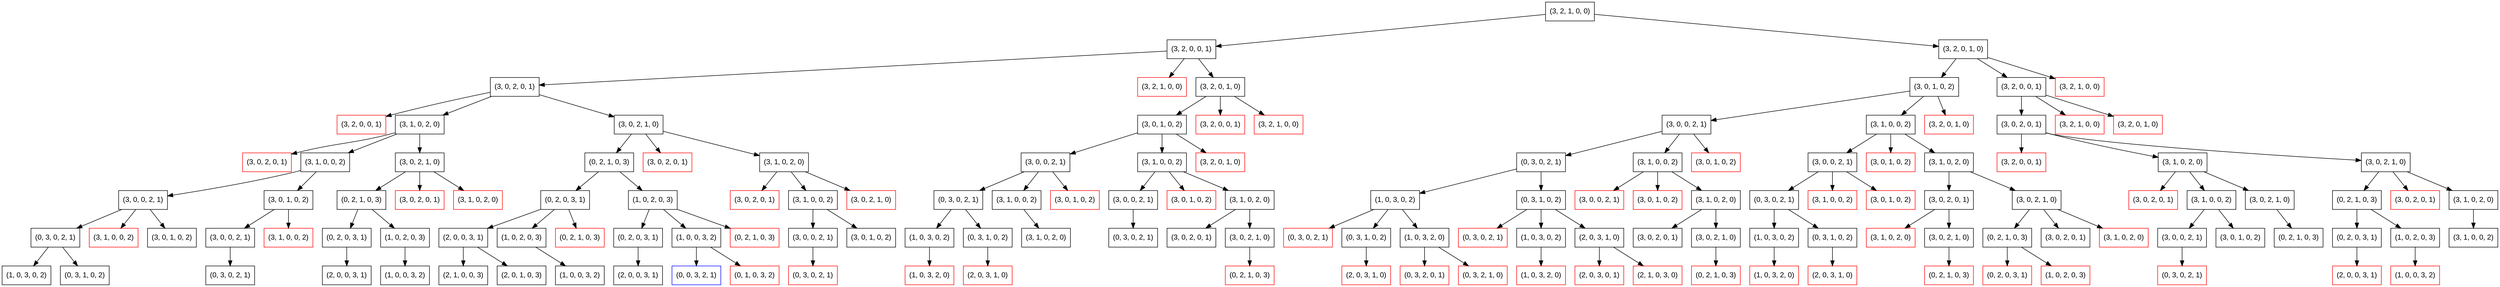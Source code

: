 digraph Hanoi {
    rankdir=TB;
    node [shape=box, fontname="Arial"];
    "(3, 2, 1, 0, 0)_n0_c1" [label="(3, 2, 1, 0, 0)", color=black];
    "(3, 2, 0, 0, 1)_n1_c2" [label="(3, 2, 0, 0, 1)", color=black];
    "(3, 2, 1, 0, 0)_n0_c1" -> "(3, 2, 0, 0, 1)_n1_c2";
    "(3, 0, 2, 0, 1)_n2_c3" [label="(3, 0, 2, 0, 1)", color=black];
    "(3, 2, 0, 0, 1)_n1_c2" -> "(3, 0, 2, 0, 1)_n2_c3";
    "(3, 2, 0, 0, 1)_n3_c4" [label="(3, 2, 0, 0, 1)", color=red];
    "(3, 0, 2, 0, 1)_n2_c3" -> "(3, 2, 0, 0, 1)_n3_c4";
    "(3, 1, 0, 2, 0)_n3_c5" [label="(3, 1, 0, 2, 0)", color=black];
    "(3, 0, 2, 0, 1)_n2_c3" -> "(3, 1, 0, 2, 0)_n3_c5";
    "(3, 0, 2, 0, 1)_n4_c6" [label="(3, 0, 2, 0, 1)", color=red];
    "(3, 1, 0, 2, 0)_n3_c5" -> "(3, 0, 2, 0, 1)_n4_c6";
    "(3, 1, 0, 0, 2)_n4_c7" [label="(3, 1, 0, 0, 2)", color=black];
    "(3, 1, 0, 2, 0)_n3_c5" -> "(3, 1, 0, 0, 2)_n4_c7";
    "(3, 0, 0, 2, 1)_n5_c8" [label="(3, 0, 0, 2, 1)", color=black];
    "(3, 1, 0, 0, 2)_n4_c7" -> "(3, 0, 0, 2, 1)_n5_c8";
    "(0, 3, 0, 2, 1)_n6_c9" [label="(0, 3, 0, 2, 1)", color=black];
    "(3, 0, 0, 2, 1)_n5_c8" -> "(0, 3, 0, 2, 1)_n6_c9";
    "(1, 0, 3, 0, 2)_n7_c10" [label="(1, 0, 3, 0, 2)", color=black];
    "(0, 3, 0, 2, 1)_n6_c9" -> "(1, 0, 3, 0, 2)_n7_c10";
    "(0, 3, 1, 0, 2)_n7_c11" [label="(0, 3, 1, 0, 2)", color=black];
    "(0, 3, 0, 2, 1)_n6_c9" -> "(0, 3, 1, 0, 2)_n7_c11";
    "(3, 1, 0, 0, 2)_n6_c12" [label="(3, 1, 0, 0, 2)", color=red];
    "(3, 0, 0, 2, 1)_n5_c8" -> "(3, 1, 0, 0, 2)_n6_c12";
    "(3, 0, 1, 0, 2)_n6_c13" [label="(3, 0, 1, 0, 2)", color=black];
    "(3, 0, 0, 2, 1)_n5_c8" -> "(3, 0, 1, 0, 2)_n6_c13";
    "(3, 0, 1, 0, 2)_n5_c14" [label="(3, 0, 1, 0, 2)", color=black];
    "(3, 1, 0, 0, 2)_n4_c7" -> "(3, 0, 1, 0, 2)_n5_c14";
    "(3, 0, 0, 2, 1)_n6_c15" [label="(3, 0, 0, 2, 1)", color=black];
    "(3, 0, 1, 0, 2)_n5_c14" -> "(3, 0, 0, 2, 1)_n6_c15";
    "(0, 3, 0, 2, 1)_n7_c16" [label="(0, 3, 0, 2, 1)", color=black];
    "(3, 0, 0, 2, 1)_n6_c15" -> "(0, 3, 0, 2, 1)_n7_c16";
    "(3, 1, 0, 0, 2)_n6_c17" [label="(3, 1, 0, 0, 2)", color=red];
    "(3, 0, 1, 0, 2)_n5_c14" -> "(3, 1, 0, 0, 2)_n6_c17";
    "(3, 0, 2, 1, 0)_n4_c18" [label="(3, 0, 2, 1, 0)", color=black];
    "(3, 1, 0, 2, 0)_n3_c5" -> "(3, 0, 2, 1, 0)_n4_c18";
    "(0, 2, 1, 0, 3)_n5_c19" [label="(0, 2, 1, 0, 3)", color=black];
    "(3, 0, 2, 1, 0)_n4_c18" -> "(0, 2, 1, 0, 3)_n5_c19";
    "(0, 2, 0, 3, 1)_n6_c20" [label="(0, 2, 0, 3, 1)", color=black];
    "(0, 2, 1, 0, 3)_n5_c19" -> "(0, 2, 0, 3, 1)_n6_c20";
    "(2, 0, 0, 3, 1)_n7_c21" [label="(2, 0, 0, 3, 1)", color=black];
    "(0, 2, 0, 3, 1)_n6_c20" -> "(2, 0, 0, 3, 1)_n7_c21";
    "(1, 0, 2, 0, 3)_n6_c22" [label="(1, 0, 2, 0, 3)", color=black];
    "(0, 2, 1, 0, 3)_n5_c19" -> "(1, 0, 2, 0, 3)_n6_c22";
    "(1, 0, 0, 3, 2)_n7_c23" [label="(1, 0, 0, 3, 2)", color=black];
    "(1, 0, 2, 0, 3)_n6_c22" -> "(1, 0, 0, 3, 2)_n7_c23";
    "(3, 0, 2, 0, 1)_n5_c24" [label="(3, 0, 2, 0, 1)", color=red];
    "(3, 0, 2, 1, 0)_n4_c18" -> "(3, 0, 2, 0, 1)_n5_c24";
    "(3, 1, 0, 2, 0)_n5_c25" [label="(3, 1, 0, 2, 0)", color=red];
    "(3, 0, 2, 1, 0)_n4_c18" -> "(3, 1, 0, 2, 0)_n5_c25";
    "(3, 0, 2, 1, 0)_n3_c26" [label="(3, 0, 2, 1, 0)", color=black];
    "(3, 0, 2, 0, 1)_n2_c3" -> "(3, 0, 2, 1, 0)_n3_c26";
    "(0, 2, 1, 0, 3)_n4_c27" [label="(0, 2, 1, 0, 3)", color=black];
    "(3, 0, 2, 1, 0)_n3_c26" -> "(0, 2, 1, 0, 3)_n4_c27";
    "(0, 2, 0, 3, 1)_n5_c28" [label="(0, 2, 0, 3, 1)", color=black];
    "(0, 2, 1, 0, 3)_n4_c27" -> "(0, 2, 0, 3, 1)_n5_c28";
    "(2, 0, 0, 3, 1)_n6_c29" [label="(2, 0, 0, 3, 1)", color=black];
    "(0, 2, 0, 3, 1)_n5_c28" -> "(2, 0, 0, 3, 1)_n6_c29";
    "(2, 1, 0, 0, 3)_n7_c30" [label="(2, 1, 0, 0, 3)", color=black];
    "(2, 0, 0, 3, 1)_n6_c29" -> "(2, 1, 0, 0, 3)_n7_c30";
    "(2, 0, 1, 0, 3)_n7_c31" [label="(2, 0, 1, 0, 3)", color=black];
    "(2, 0, 0, 3, 1)_n6_c29" -> "(2, 0, 1, 0, 3)_n7_c31";
    "(1, 0, 2, 0, 3)_n6_c32" [label="(1, 0, 2, 0, 3)", color=black];
    "(0, 2, 0, 3, 1)_n5_c28" -> "(1, 0, 2, 0, 3)_n6_c32";
    "(1, 0, 0, 3, 2)_n7_c33" [label="(1, 0, 0, 3, 2)", color=black];
    "(1, 0, 2, 0, 3)_n6_c32" -> "(1, 0, 0, 3, 2)_n7_c33";
    "(0, 2, 1, 0, 3)_n6_c34" [label="(0, 2, 1, 0, 3)", color=red];
    "(0, 2, 0, 3, 1)_n5_c28" -> "(0, 2, 1, 0, 3)_n6_c34";
    "(1, 0, 2, 0, 3)_n5_c35" [label="(1, 0, 2, 0, 3)", color=black];
    "(0, 2, 1, 0, 3)_n4_c27" -> "(1, 0, 2, 0, 3)_n5_c35";
    "(0, 2, 0, 3, 1)_n6_c36" [label="(0, 2, 0, 3, 1)", color=black];
    "(1, 0, 2, 0, 3)_n5_c35" -> "(0, 2, 0, 3, 1)_n6_c36";
    "(2, 0, 0, 3, 1)_n7_c37" [label="(2, 0, 0, 3, 1)", color=black];
    "(0, 2, 0, 3, 1)_n6_c36" -> "(2, 0, 0, 3, 1)_n7_c37";
    "(1, 0, 0, 3, 2)_n6_c38" [label="(1, 0, 0, 3, 2)", color=black];
    "(1, 0, 2, 0, 3)_n5_c35" -> "(1, 0, 0, 3, 2)_n6_c38";
    "(0, 0, 3, 2, 1)_n7_c39" [label="(0, 0, 3, 2, 1)", color=blue];
    "(1, 0, 0, 3, 2)_n6_c38" -> "(0, 0, 3, 2, 1)_n7_c39";
    "(0, 1, 0, 3, 2)_n7_c40" [label="(0, 1, 0, 3, 2)", color=red];
    "(1, 0, 0, 3, 2)_n6_c38" -> "(0, 1, 0, 3, 2)_n7_c40";
    "(0, 2, 1, 0, 3)_n6_c41" [label="(0, 2, 1, 0, 3)", color=red];
    "(1, 0, 2, 0, 3)_n5_c35" -> "(0, 2, 1, 0, 3)_n6_c41";
    "(3, 0, 2, 0, 1)_n4_c42" [label="(3, 0, 2, 0, 1)", color=red];
    "(3, 0, 2, 1, 0)_n3_c26" -> "(3, 0, 2, 0, 1)_n4_c42";
    "(3, 1, 0, 2, 0)_n4_c43" [label="(3, 1, 0, 2, 0)", color=black];
    "(3, 0, 2, 1, 0)_n3_c26" -> "(3, 1, 0, 2, 0)_n4_c43";
    "(3, 0, 2, 0, 1)_n5_c44" [label="(3, 0, 2, 0, 1)", color=red];
    "(3, 1, 0, 2, 0)_n4_c43" -> "(3, 0, 2, 0, 1)_n5_c44";
    "(3, 1, 0, 0, 2)_n5_c45" [label="(3, 1, 0, 0, 2)", color=black];
    "(3, 1, 0, 2, 0)_n4_c43" -> "(3, 1, 0, 0, 2)_n5_c45";
    "(3, 0, 0, 2, 1)_n6_c46" [label="(3, 0, 0, 2, 1)", color=black];
    "(3, 1, 0, 0, 2)_n5_c45" -> "(3, 0, 0, 2, 1)_n6_c46";
    "(0, 3, 0, 2, 1)_n7_c47" [label="(0, 3, 0, 2, 1)", color=red];
    "(3, 0, 0, 2, 1)_n6_c46" -> "(0, 3, 0, 2, 1)_n7_c47";
    "(3, 0, 1, 0, 2)_n6_c48" [label="(3, 0, 1, 0, 2)", color=black];
    "(3, 1, 0, 0, 2)_n5_c45" -> "(3, 0, 1, 0, 2)_n6_c48";
    "(3, 0, 2, 1, 0)_n5_c49" [label="(3, 0, 2, 1, 0)", color=red];
    "(3, 1, 0, 2, 0)_n4_c43" -> "(3, 0, 2, 1, 0)_n5_c49";
    "(3, 2, 1, 0, 0)_n2_c50" [label="(3, 2, 1, 0, 0)", color=red];
    "(3, 2, 0, 0, 1)_n1_c2" -> "(3, 2, 1, 0, 0)_n2_c50";
    "(3, 2, 0, 1, 0)_n2_c51" [label="(3, 2, 0, 1, 0)", color=black];
    "(3, 2, 0, 0, 1)_n1_c2" -> "(3, 2, 0, 1, 0)_n2_c51";
    "(3, 0, 1, 0, 2)_n3_c52" [label="(3, 0, 1, 0, 2)", color=black];
    "(3, 2, 0, 1, 0)_n2_c51" -> "(3, 0, 1, 0, 2)_n3_c52";
    "(3, 0, 0, 2, 1)_n4_c53" [label="(3, 0, 0, 2, 1)", color=black];
    "(3, 0, 1, 0, 2)_n3_c52" -> "(3, 0, 0, 2, 1)_n4_c53";
    "(0, 3, 0, 2, 1)_n5_c54" [label="(0, 3, 0, 2, 1)", color=black];
    "(3, 0, 0, 2, 1)_n4_c53" -> "(0, 3, 0, 2, 1)_n5_c54";
    "(1, 0, 3, 0, 2)_n6_c55" [label="(1, 0, 3, 0, 2)", color=black];
    "(0, 3, 0, 2, 1)_n5_c54" -> "(1, 0, 3, 0, 2)_n6_c55";
    "(1, 0, 3, 2, 0)_n7_c56" [label="(1, 0, 3, 2, 0)", color=red];
    "(1, 0, 3, 0, 2)_n6_c55" -> "(1, 0, 3, 2, 0)_n7_c56";
    "(0, 3, 1, 0, 2)_n6_c57" [label="(0, 3, 1, 0, 2)", color=black];
    "(0, 3, 0, 2, 1)_n5_c54" -> "(0, 3, 1, 0, 2)_n6_c57";
    "(2, 0, 3, 1, 0)_n7_c58" [label="(2, 0, 3, 1, 0)", color=red];
    "(0, 3, 1, 0, 2)_n6_c57" -> "(2, 0, 3, 1, 0)_n7_c58";
    "(3, 1, 0, 0, 2)_n5_c59" [label="(3, 1, 0, 0, 2)", color=black];
    "(3, 0, 0, 2, 1)_n4_c53" -> "(3, 1, 0, 0, 2)_n5_c59";
    "(3, 1, 0, 2, 0)_n6_c60" [label="(3, 1, 0, 2, 0)", color=black];
    "(3, 1, 0, 0, 2)_n5_c59" -> "(3, 1, 0, 2, 0)_n6_c60";
    "(3, 0, 1, 0, 2)_n5_c61" [label="(3, 0, 1, 0, 2)", color=red];
    "(3, 0, 0, 2, 1)_n4_c53" -> "(3, 0, 1, 0, 2)_n5_c61";
    "(3, 1, 0, 0, 2)_n4_c62" [label="(3, 1, 0, 0, 2)", color=black];
    "(3, 0, 1, 0, 2)_n3_c52" -> "(3, 1, 0, 0, 2)_n4_c62";
    "(3, 0, 0, 2, 1)_n5_c63" [label="(3, 0, 0, 2, 1)", color=black];
    "(3, 1, 0, 0, 2)_n4_c62" -> "(3, 0, 0, 2, 1)_n5_c63";
    "(0, 3, 0, 2, 1)_n6_c64" [label="(0, 3, 0, 2, 1)", color=black];
    "(3, 0, 0, 2, 1)_n5_c63" -> "(0, 3, 0, 2, 1)_n6_c64";
    "(3, 0, 1, 0, 2)_n5_c65" [label="(3, 0, 1, 0, 2)", color=red];
    "(3, 1, 0, 0, 2)_n4_c62" -> "(3, 0, 1, 0, 2)_n5_c65";
    "(3, 1, 0, 2, 0)_n5_c66" [label="(3, 1, 0, 2, 0)", color=black];
    "(3, 1, 0, 0, 2)_n4_c62" -> "(3, 1, 0, 2, 0)_n5_c66";
    "(3, 0, 2, 0, 1)_n6_c67" [label="(3, 0, 2, 0, 1)", color=black];
    "(3, 1, 0, 2, 0)_n5_c66" -> "(3, 0, 2, 0, 1)_n6_c67";
    "(3, 0, 2, 1, 0)_n6_c68" [label="(3, 0, 2, 1, 0)", color=black];
    "(3, 1, 0, 2, 0)_n5_c66" -> "(3, 0, 2, 1, 0)_n6_c68";
    "(0, 2, 1, 0, 3)_n7_c69" [label="(0, 2, 1, 0, 3)", color=red];
    "(3, 0, 2, 1, 0)_n6_c68" -> "(0, 2, 1, 0, 3)_n7_c69";
    "(3, 2, 0, 1, 0)_n4_c70" [label="(3, 2, 0, 1, 0)", color=red];
    "(3, 0, 1, 0, 2)_n3_c52" -> "(3, 2, 0, 1, 0)_n4_c70";
    "(3, 2, 0, 0, 1)_n3_c71" [label="(3, 2, 0, 0, 1)", color=red];
    "(3, 2, 0, 1, 0)_n2_c51" -> "(3, 2, 0, 0, 1)_n3_c71";
    "(3, 2, 1, 0, 0)_n3_c72" [label="(3, 2, 1, 0, 0)", color=red];
    "(3, 2, 0, 1, 0)_n2_c51" -> "(3, 2, 1, 0, 0)_n3_c72";
    "(3, 2, 0, 1, 0)_n1_c73" [label="(3, 2, 0, 1, 0)", color=black];
    "(3, 2, 1, 0, 0)_n0_c1" -> "(3, 2, 0, 1, 0)_n1_c73";
    "(3, 0, 1, 0, 2)_n2_c74" [label="(3, 0, 1, 0, 2)", color=black];
    "(3, 2, 0, 1, 0)_n1_c73" -> "(3, 0, 1, 0, 2)_n2_c74";
    "(3, 0, 0, 2, 1)_n3_c75" [label="(3, 0, 0, 2, 1)", color=black];
    "(3, 0, 1, 0, 2)_n2_c74" -> "(3, 0, 0, 2, 1)_n3_c75";
    "(0, 3, 0, 2, 1)_n4_c76" [label="(0, 3, 0, 2, 1)", color=black];
    "(3, 0, 0, 2, 1)_n3_c75" -> "(0, 3, 0, 2, 1)_n4_c76";
    "(1, 0, 3, 0, 2)_n5_c77" [label="(1, 0, 3, 0, 2)", color=black];
    "(0, 3, 0, 2, 1)_n4_c76" -> "(1, 0, 3, 0, 2)_n5_c77";
    "(0, 3, 0, 2, 1)_n6_c78" [label="(0, 3, 0, 2, 1)", color=red];
    "(1, 0, 3, 0, 2)_n5_c77" -> "(0, 3, 0, 2, 1)_n6_c78";
    "(0, 3, 1, 0, 2)_n6_c79" [label="(0, 3, 1, 0, 2)", color=black];
    "(1, 0, 3, 0, 2)_n5_c77" -> "(0, 3, 1, 0, 2)_n6_c79";
    "(2, 0, 3, 1, 0)_n7_c80" [label="(2, 0, 3, 1, 0)", color=red];
    "(0, 3, 1, 0, 2)_n6_c79" -> "(2, 0, 3, 1, 0)_n7_c80";
    "(1, 0, 3, 2, 0)_n6_c81" [label="(1, 0, 3, 2, 0)", color=black];
    "(1, 0, 3, 0, 2)_n5_c77" -> "(1, 0, 3, 2, 0)_n6_c81";
    "(0, 3, 2, 0, 1)_n7_c82" [label="(0, 3, 2, 0, 1)", color=red];
    "(1, 0, 3, 2, 0)_n6_c81" -> "(0, 3, 2, 0, 1)_n7_c82";
    "(0, 3, 2, 1, 0)_n7_c83" [label="(0, 3, 2, 1, 0)", color=red];
    "(1, 0, 3, 2, 0)_n6_c81" -> "(0, 3, 2, 1, 0)_n7_c83";
    "(0, 3, 1, 0, 2)_n5_c84" [label="(0, 3, 1, 0, 2)", color=black];
    "(0, 3, 0, 2, 1)_n4_c76" -> "(0, 3, 1, 0, 2)_n5_c84";
    "(0, 3, 0, 2, 1)_n6_c85" [label="(0, 3, 0, 2, 1)", color=red];
    "(0, 3, 1, 0, 2)_n5_c84" -> "(0, 3, 0, 2, 1)_n6_c85";
    "(1, 0, 3, 0, 2)_n6_c86" [label="(1, 0, 3, 0, 2)", color=black];
    "(0, 3, 1, 0, 2)_n5_c84" -> "(1, 0, 3, 0, 2)_n6_c86";
    "(1, 0, 3, 2, 0)_n7_c87" [label="(1, 0, 3, 2, 0)", color=red];
    "(1, 0, 3, 0, 2)_n6_c86" -> "(1, 0, 3, 2, 0)_n7_c87";
    "(2, 0, 3, 1, 0)_n6_c88" [label="(2, 0, 3, 1, 0)", color=black];
    "(0, 3, 1, 0, 2)_n5_c84" -> "(2, 0, 3, 1, 0)_n6_c88";
    "(2, 0, 3, 0, 1)_n7_c89" [label="(2, 0, 3, 0, 1)", color=red];
    "(2, 0, 3, 1, 0)_n6_c88" -> "(2, 0, 3, 0, 1)_n7_c89";
    "(2, 1, 0, 3, 0)_n7_c90" [label="(2, 1, 0, 3, 0)", color=red];
    "(2, 0, 3, 1, 0)_n6_c88" -> "(2, 1, 0, 3, 0)_n7_c90";
    "(3, 1, 0, 0, 2)_n4_c91" [label="(3, 1, 0, 0, 2)", color=black];
    "(3, 0, 0, 2, 1)_n3_c75" -> "(3, 1, 0, 0, 2)_n4_c91";
    "(3, 0, 0, 2, 1)_n5_c92" [label="(3, 0, 0, 2, 1)", color=red];
    "(3, 1, 0, 0, 2)_n4_c91" -> "(3, 0, 0, 2, 1)_n5_c92";
    "(3, 0, 1, 0, 2)_n5_c93" [label="(3, 0, 1, 0, 2)", color=red];
    "(3, 1, 0, 0, 2)_n4_c91" -> "(3, 0, 1, 0, 2)_n5_c93";
    "(3, 1, 0, 2, 0)_n5_c94" [label="(3, 1, 0, 2, 0)", color=black];
    "(3, 1, 0, 0, 2)_n4_c91" -> "(3, 1, 0, 2, 0)_n5_c94";
    "(3, 0, 2, 0, 1)_n6_c95" [label="(3, 0, 2, 0, 1)", color=black];
    "(3, 1, 0, 2, 0)_n5_c94" -> "(3, 0, 2, 0, 1)_n6_c95";
    "(3, 0, 2, 1, 0)_n6_c96" [label="(3, 0, 2, 1, 0)", color=black];
    "(3, 1, 0, 2, 0)_n5_c94" -> "(3, 0, 2, 1, 0)_n6_c96";
    "(0, 2, 1, 0, 3)_n7_c97" [label="(0, 2, 1, 0, 3)", color=red];
    "(3, 0, 2, 1, 0)_n6_c96" -> "(0, 2, 1, 0, 3)_n7_c97";
    "(3, 0, 1, 0, 2)_n4_c98" [label="(3, 0, 1, 0, 2)", color=red];
    "(3, 0, 0, 2, 1)_n3_c75" -> "(3, 0, 1, 0, 2)_n4_c98";
    "(3, 1, 0, 0, 2)_n3_c99" [label="(3, 1, 0, 0, 2)", color=black];
    "(3, 0, 1, 0, 2)_n2_c74" -> "(3, 1, 0, 0, 2)_n3_c99";
    "(3, 0, 0, 2, 1)_n4_c100" [label="(3, 0, 0, 2, 1)", color=black];
    "(3, 1, 0, 0, 2)_n3_c99" -> "(3, 0, 0, 2, 1)_n4_c100";
    "(0, 3, 0, 2, 1)_n5_c101" [label="(0, 3, 0, 2, 1)", color=black];
    "(3, 0, 0, 2, 1)_n4_c100" -> "(0, 3, 0, 2, 1)_n5_c101";
    "(1, 0, 3, 0, 2)_n6_c102" [label="(1, 0, 3, 0, 2)", color=black];
    "(0, 3, 0, 2, 1)_n5_c101" -> "(1, 0, 3, 0, 2)_n6_c102";
    "(1, 0, 3, 2, 0)_n7_c103" [label="(1, 0, 3, 2, 0)", color=red];
    "(1, 0, 3, 0, 2)_n6_c102" -> "(1, 0, 3, 2, 0)_n7_c103";
    "(0, 3, 1, 0, 2)_n6_c104" [label="(0, 3, 1, 0, 2)", color=black];
    "(0, 3, 0, 2, 1)_n5_c101" -> "(0, 3, 1, 0, 2)_n6_c104";
    "(2, 0, 3, 1, 0)_n7_c105" [label="(2, 0, 3, 1, 0)", color=red];
    "(0, 3, 1, 0, 2)_n6_c104" -> "(2, 0, 3, 1, 0)_n7_c105";
    "(3, 1, 0, 0, 2)_n5_c106" [label="(3, 1, 0, 0, 2)", color=red];
    "(3, 0, 0, 2, 1)_n4_c100" -> "(3, 1, 0, 0, 2)_n5_c106";
    "(3, 0, 1, 0, 2)_n5_c107" [label="(3, 0, 1, 0, 2)", color=red];
    "(3, 0, 0, 2, 1)_n4_c100" -> "(3, 0, 1, 0, 2)_n5_c107";
    "(3, 0, 1, 0, 2)_n4_c108" [label="(3, 0, 1, 0, 2)", color=red];
    "(3, 1, 0, 0, 2)_n3_c99" -> "(3, 0, 1, 0, 2)_n4_c108";
    "(3, 1, 0, 2, 0)_n4_c109" [label="(3, 1, 0, 2, 0)", color=black];
    "(3, 1, 0, 0, 2)_n3_c99" -> "(3, 1, 0, 2, 0)_n4_c109";
    "(3, 0, 2, 0, 1)_n5_c110" [label="(3, 0, 2, 0, 1)", color=black];
    "(3, 1, 0, 2, 0)_n4_c109" -> "(3, 0, 2, 0, 1)_n5_c110";
    "(3, 1, 0, 2, 0)_n6_c111" [label="(3, 1, 0, 2, 0)", color=red];
    "(3, 0, 2, 0, 1)_n5_c110" -> "(3, 1, 0, 2, 0)_n6_c111";
    "(3, 0, 2, 1, 0)_n6_c112" [label="(3, 0, 2, 1, 0)", color=black];
    "(3, 0, 2, 0, 1)_n5_c110" -> "(3, 0, 2, 1, 0)_n6_c112";
    "(0, 2, 1, 0, 3)_n7_c113" [label="(0, 2, 1, 0, 3)", color=red];
    "(3, 0, 2, 1, 0)_n6_c112" -> "(0, 2, 1, 0, 3)_n7_c113";
    "(3, 0, 2, 1, 0)_n5_c114" [label="(3, 0, 2, 1, 0)", color=black];
    "(3, 1, 0, 2, 0)_n4_c109" -> "(3, 0, 2, 1, 0)_n5_c114";
    "(0, 2, 1, 0, 3)_n6_c115" [label="(0, 2, 1, 0, 3)", color=black];
    "(3, 0, 2, 1, 0)_n5_c114" -> "(0, 2, 1, 0, 3)_n6_c115";
    "(0, 2, 0, 3, 1)_n7_c116" [label="(0, 2, 0, 3, 1)", color=red];
    "(0, 2, 1, 0, 3)_n6_c115" -> "(0, 2, 0, 3, 1)_n7_c116";
    "(1, 0, 2, 0, 3)_n7_c117" [label="(1, 0, 2, 0, 3)", color=red];
    "(0, 2, 1, 0, 3)_n6_c115" -> "(1, 0, 2, 0, 3)_n7_c117";
    "(3, 0, 2, 0, 1)_n6_c118" [label="(3, 0, 2, 0, 1)", color=black];
    "(3, 0, 2, 1, 0)_n5_c114" -> "(3, 0, 2, 0, 1)_n6_c118";
    "(3, 1, 0, 2, 0)_n6_c119" [label="(3, 1, 0, 2, 0)", color=red];
    "(3, 0, 2, 1, 0)_n5_c114" -> "(3, 1, 0, 2, 0)_n6_c119";
    "(3, 2, 0, 1, 0)_n3_c120" [label="(3, 2, 0, 1, 0)", color=red];
    "(3, 0, 1, 0, 2)_n2_c74" -> "(3, 2, 0, 1, 0)_n3_c120";
    "(3, 2, 0, 0, 1)_n2_c121" [label="(3, 2, 0, 0, 1)", color=black];
    "(3, 2, 0, 1, 0)_n1_c73" -> "(3, 2, 0, 0, 1)_n2_c121";
    "(3, 0, 2, 0, 1)_n3_c122" [label="(3, 0, 2, 0, 1)", color=black];
    "(3, 2, 0, 0, 1)_n2_c121" -> "(3, 0, 2, 0, 1)_n3_c122";
    "(3, 2, 0, 0, 1)_n4_c123" [label="(3, 2, 0, 0, 1)", color=red];
    "(3, 0, 2, 0, 1)_n3_c122" -> "(3, 2, 0, 0, 1)_n4_c123";
    "(3, 1, 0, 2, 0)_n4_c124" [label="(3, 1, 0, 2, 0)", color=black];
    "(3, 0, 2, 0, 1)_n3_c122" -> "(3, 1, 0, 2, 0)_n4_c124";
    "(3, 0, 2, 0, 1)_n5_c125" [label="(3, 0, 2, 0, 1)", color=red];
    "(3, 1, 0, 2, 0)_n4_c124" -> "(3, 0, 2, 0, 1)_n5_c125";
    "(3, 1, 0, 0, 2)_n5_c126" [label="(3, 1, 0, 0, 2)", color=black];
    "(3, 1, 0, 2, 0)_n4_c124" -> "(3, 1, 0, 0, 2)_n5_c126";
    "(3, 0, 0, 2, 1)_n6_c127" [label="(3, 0, 0, 2, 1)", color=black];
    "(3, 1, 0, 0, 2)_n5_c126" -> "(3, 0, 0, 2, 1)_n6_c127";
    "(0, 3, 0, 2, 1)_n7_c128" [label="(0, 3, 0, 2, 1)", color=red];
    "(3, 0, 0, 2, 1)_n6_c127" -> "(0, 3, 0, 2, 1)_n7_c128";
    "(3, 0, 1, 0, 2)_n6_c129" [label="(3, 0, 1, 0, 2)", color=black];
    "(3, 1, 0, 0, 2)_n5_c126" -> "(3, 0, 1, 0, 2)_n6_c129";
    "(3, 0, 2, 1, 0)_n5_c130" [label="(3, 0, 2, 1, 0)", color=black];
    "(3, 1, 0, 2, 0)_n4_c124" -> "(3, 0, 2, 1, 0)_n5_c130";
    "(0, 2, 1, 0, 3)_n6_c131" [label="(0, 2, 1, 0, 3)", color=black];
    "(3, 0, 2, 1, 0)_n5_c130" -> "(0, 2, 1, 0, 3)_n6_c131";
    "(3, 0, 2, 1, 0)_n4_c132" [label="(3, 0, 2, 1, 0)", color=black];
    "(3, 0, 2, 0, 1)_n3_c122" -> "(3, 0, 2, 1, 0)_n4_c132";
    "(0, 2, 1, 0, 3)_n5_c133" [label="(0, 2, 1, 0, 3)", color=black];
    "(3, 0, 2, 1, 0)_n4_c132" -> "(0, 2, 1, 0, 3)_n5_c133";
    "(0, 2, 0, 3, 1)_n6_c134" [label="(0, 2, 0, 3, 1)", color=black];
    "(0, 2, 1, 0, 3)_n5_c133" -> "(0, 2, 0, 3, 1)_n6_c134";
    "(2, 0, 0, 3, 1)_n7_c135" [label="(2, 0, 0, 3, 1)", color=red];
    "(0, 2, 0, 3, 1)_n6_c134" -> "(2, 0, 0, 3, 1)_n7_c135";
    "(1, 0, 2, 0, 3)_n6_c136" [label="(1, 0, 2, 0, 3)", color=black];
    "(0, 2, 1, 0, 3)_n5_c133" -> "(1, 0, 2, 0, 3)_n6_c136";
    "(1, 0, 0, 3, 2)_n7_c137" [label="(1, 0, 0, 3, 2)", color=red];
    "(1, 0, 2, 0, 3)_n6_c136" -> "(1, 0, 0, 3, 2)_n7_c137";
    "(3, 0, 2, 0, 1)_n5_c138" [label="(3, 0, 2, 0, 1)", color=red];
    "(3, 0, 2, 1, 0)_n4_c132" -> "(3, 0, 2, 0, 1)_n5_c138";
    "(3, 1, 0, 2, 0)_n5_c139" [label="(3, 1, 0, 2, 0)", color=black];
    "(3, 0, 2, 1, 0)_n4_c132" -> "(3, 1, 0, 2, 0)_n5_c139";
    "(3, 1, 0, 0, 2)_n6_c140" [label="(3, 1, 0, 0, 2)", color=black];
    "(3, 1, 0, 2, 0)_n5_c139" -> "(3, 1, 0, 0, 2)_n6_c140";
    "(3, 2, 1, 0, 0)_n3_c141" [label="(3, 2, 1, 0, 0)", color=red];
    "(3, 2, 0, 0, 1)_n2_c121" -> "(3, 2, 1, 0, 0)_n3_c141";
    "(3, 2, 0, 1, 0)_n3_c142" [label="(3, 2, 0, 1, 0)", color=red];
    "(3, 2, 0, 0, 1)_n2_c121" -> "(3, 2, 0, 1, 0)_n3_c142";
    "(3, 2, 1, 0, 0)_n2_c143" [label="(3, 2, 1, 0, 0)", color=red];
    "(3, 2, 0, 1, 0)_n1_c73" -> "(3, 2, 1, 0, 0)_n2_c143";
}
